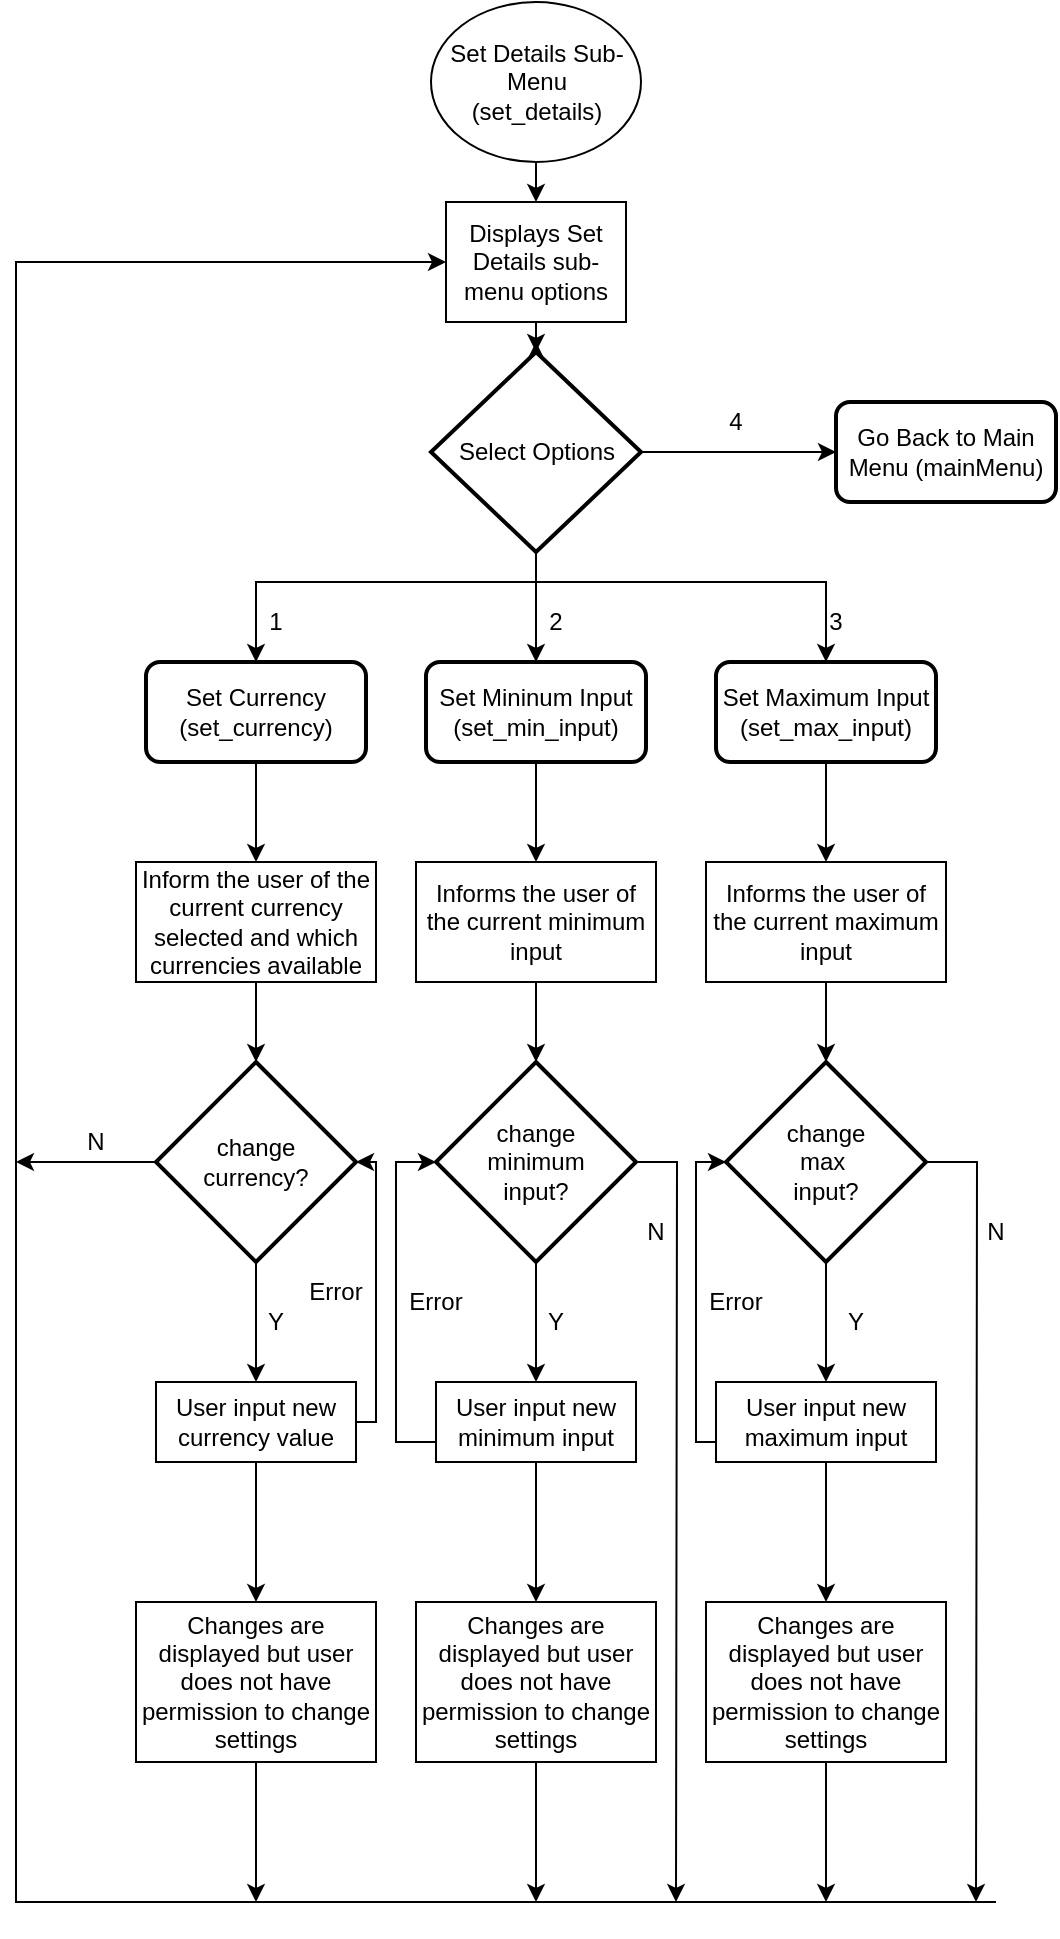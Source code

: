 <mxfile version="14.4.3" type="device"><diagram id="HPRIJuEfY3jmhm2aTb9g" name="Page-1"><mxGraphModel dx="1955" dy="2223" grid="1" gridSize="10" guides="1" tooltips="1" connect="1" arrows="1" fold="1" page="1" pageScale="1" pageWidth="827" pageHeight="1169" math="0" shadow="0"><root><mxCell id="0"/><mxCell id="1" parent="0"/><mxCell id="KQaVAYZAnQhpIH3ACPpM-59" style="edgeStyle=orthogonalEdgeStyle;rounded=0;orthogonalLoop=1;jettySize=auto;html=1;entryX=0;entryY=0.5;entryDx=0;entryDy=0;" edge="1" parent="1" target="KQaVAYZAnQhpIH3ACPpM-1"><mxGeometry relative="1" as="geometry"><mxPoint x="140" y="930" as="sourcePoint"/><Array as="points"><mxPoint x="130" y="110"/></Array></mxGeometry></mxCell><mxCell id="KQaVAYZAnQhpIH3ACPpM-92" style="edgeStyle=orthogonalEdgeStyle;rounded=0;orthogonalLoop=1;jettySize=auto;html=1;exitX=0.5;exitY=0;exitDx=0;exitDy=0;exitPerimeter=0;" edge="1" parent="1" source="KQaVAYZAnQhpIH3ACPpM-9"><mxGeometry relative="1" as="geometry"><mxPoint x="390" y="150" as="targetPoint"/></mxGeometry></mxCell><mxCell id="KQaVAYZAnQhpIH3ACPpM-93" style="edgeStyle=orthogonalEdgeStyle;rounded=0;orthogonalLoop=1;jettySize=auto;html=1;exitX=0.5;exitY=1;exitDx=0;exitDy=0;entryX=0.5;entryY=0;entryDx=0;entryDy=0;entryPerimeter=0;" edge="1" parent="1" source="KQaVAYZAnQhpIH3ACPpM-1" target="KQaVAYZAnQhpIH3ACPpM-9"><mxGeometry relative="1" as="geometry"/></mxCell><mxCell id="KQaVAYZAnQhpIH3ACPpM-1" value="Displays Set Details sub-menu options" style="rounded=0;whiteSpace=wrap;html=1;" vertex="1" parent="1"><mxGeometry x="345" y="80" width="90" height="60" as="geometry"/></mxCell><mxCell id="KQaVAYZAnQhpIH3ACPpM-34" style="edgeStyle=orthogonalEdgeStyle;rounded=0;orthogonalLoop=1;jettySize=auto;html=1;exitX=0.5;exitY=1;exitDx=0;exitDy=0;entryX=0.5;entryY=0;entryDx=0;entryDy=0;" edge="1" parent="1" source="KQaVAYZAnQhpIH3ACPpM-2" target="KQaVAYZAnQhpIH3ACPpM-7"><mxGeometry relative="1" as="geometry"/></mxCell><mxCell id="KQaVAYZAnQhpIH3ACPpM-2" value="&lt;span&gt;Set Maximum Input&lt;br&gt;(set_max_input)&lt;br&gt;&lt;/span&gt;" style="rounded=1;whiteSpace=wrap;html=1;absoluteArcSize=1;arcSize=14;strokeWidth=2;" vertex="1" parent="1"><mxGeometry x="480" y="310" width="110" height="50" as="geometry"/></mxCell><mxCell id="KQaVAYZAnQhpIH3ACPpM-35" style="edgeStyle=orthogonalEdgeStyle;rounded=0;orthogonalLoop=1;jettySize=auto;html=1;exitX=0.5;exitY=1;exitDx=0;exitDy=0;entryX=0.5;entryY=0;entryDx=0;entryDy=0;" edge="1" parent="1" source="KQaVAYZAnQhpIH3ACPpM-3" target="KQaVAYZAnQhpIH3ACPpM-5"><mxGeometry relative="1" as="geometry"/></mxCell><mxCell id="KQaVAYZAnQhpIH3ACPpM-3" value="&lt;span&gt;Set Currency&lt;br&gt;(set_currency)&lt;br&gt;&lt;/span&gt;" style="rounded=1;whiteSpace=wrap;html=1;absoluteArcSize=1;arcSize=14;strokeWidth=2;" vertex="1" parent="1"><mxGeometry x="195" y="310" width="110" height="50" as="geometry"/></mxCell><mxCell id="KQaVAYZAnQhpIH3ACPpM-33" value="" style="edgeStyle=orthogonalEdgeStyle;rounded=0;orthogonalLoop=1;jettySize=auto;html=1;" edge="1" parent="1" source="KQaVAYZAnQhpIH3ACPpM-4" target="KQaVAYZAnQhpIH3ACPpM-6"><mxGeometry relative="1" as="geometry"/></mxCell><mxCell id="KQaVAYZAnQhpIH3ACPpM-4" value="&lt;span&gt;Set Mininum Input&lt;br&gt;(set_min_input)&lt;br&gt;&lt;/span&gt;" style="rounded=1;whiteSpace=wrap;html=1;absoluteArcSize=1;arcSize=14;strokeWidth=2;" vertex="1" parent="1"><mxGeometry x="335" y="310" width="110" height="50" as="geometry"/></mxCell><mxCell id="KQaVAYZAnQhpIH3ACPpM-37" style="edgeStyle=orthogonalEdgeStyle;rounded=0;orthogonalLoop=1;jettySize=auto;html=1;exitX=0.5;exitY=1;exitDx=0;exitDy=0;" edge="1" parent="1" source="KQaVAYZAnQhpIH3ACPpM-5" target="KQaVAYZAnQhpIH3ACPpM-10"><mxGeometry relative="1" as="geometry"/></mxCell><mxCell id="KQaVAYZAnQhpIH3ACPpM-5" value="Inform the user of the current currency selected and which currencies available" style="rounded=0;whiteSpace=wrap;html=1;" vertex="1" parent="1"><mxGeometry x="190" y="410" width="120" height="60" as="geometry"/></mxCell><mxCell id="KQaVAYZAnQhpIH3ACPpM-38" style="edgeStyle=orthogonalEdgeStyle;rounded=0;orthogonalLoop=1;jettySize=auto;html=1;exitX=0.5;exitY=1;exitDx=0;exitDy=0;entryX=0.5;entryY=0;entryDx=0;entryDy=0;entryPerimeter=0;" edge="1" parent="1" source="KQaVAYZAnQhpIH3ACPpM-6" target="KQaVAYZAnQhpIH3ACPpM-11"><mxGeometry relative="1" as="geometry"/></mxCell><mxCell id="KQaVAYZAnQhpIH3ACPpM-6" value="Informs the user of the current minimum input" style="rounded=0;whiteSpace=wrap;html=1;" vertex="1" parent="1"><mxGeometry x="330" y="410" width="120" height="60" as="geometry"/></mxCell><mxCell id="KQaVAYZAnQhpIH3ACPpM-39" style="edgeStyle=orthogonalEdgeStyle;rounded=0;orthogonalLoop=1;jettySize=auto;html=1;exitX=0.5;exitY=1;exitDx=0;exitDy=0;entryX=0.5;entryY=0;entryDx=0;entryDy=0;entryPerimeter=0;" edge="1" parent="1" source="KQaVAYZAnQhpIH3ACPpM-7" target="KQaVAYZAnQhpIH3ACPpM-12"><mxGeometry relative="1" as="geometry"/></mxCell><mxCell id="KQaVAYZAnQhpIH3ACPpM-7" value="Informs the user of the current maximum input" style="rounded=0;whiteSpace=wrap;html=1;" vertex="1" parent="1"><mxGeometry x="475" y="410" width="120" height="60" as="geometry"/></mxCell><mxCell id="KQaVAYZAnQhpIH3ACPpM-8" value="&lt;span&gt;Go Back to Main Menu (mainMenu)&lt;br&gt;&lt;/span&gt;" style="rounded=1;whiteSpace=wrap;html=1;absoluteArcSize=1;arcSize=14;strokeWidth=2;" vertex="1" parent="1"><mxGeometry x="540" y="180" width="110" height="50" as="geometry"/></mxCell><mxCell id="KQaVAYZAnQhpIH3ACPpM-28" style="edgeStyle=orthogonalEdgeStyle;rounded=0;orthogonalLoop=1;jettySize=auto;html=1;exitX=0.5;exitY=1;exitDx=0;exitDy=0;exitPerimeter=0;entryX=0.5;entryY=0;entryDx=0;entryDy=0;" edge="1" parent="1" source="KQaVAYZAnQhpIH3ACPpM-9" target="KQaVAYZAnQhpIH3ACPpM-4"><mxGeometry relative="1" as="geometry"><mxPoint x="390" y="280.0" as="sourcePoint"/></mxGeometry></mxCell><mxCell id="KQaVAYZAnQhpIH3ACPpM-31" style="edgeStyle=orthogonalEdgeStyle;rounded=0;orthogonalLoop=1;jettySize=auto;html=1;exitX=0.5;exitY=1;exitDx=0;exitDy=0;exitPerimeter=0;entryX=0.5;entryY=0;entryDx=0;entryDy=0;" edge="1" parent="1" source="KQaVAYZAnQhpIH3ACPpM-9" target="KQaVAYZAnQhpIH3ACPpM-3"><mxGeometry relative="1" as="geometry"><Array as="points"><mxPoint x="390" y="270"/><mxPoint x="250" y="270"/></Array></mxGeometry></mxCell><mxCell id="KQaVAYZAnQhpIH3ACPpM-32" style="edgeStyle=orthogonalEdgeStyle;rounded=0;orthogonalLoop=1;jettySize=auto;html=1;exitX=0.5;exitY=1;exitDx=0;exitDy=0;exitPerimeter=0;entryX=0.5;entryY=0;entryDx=0;entryDy=0;" edge="1" parent="1" source="KQaVAYZAnQhpIH3ACPpM-9" target="KQaVAYZAnQhpIH3ACPpM-2"><mxGeometry relative="1" as="geometry"><Array as="points"><mxPoint x="390" y="270"/><mxPoint x="535" y="270"/></Array></mxGeometry></mxCell><mxCell id="KQaVAYZAnQhpIH3ACPpM-36" style="edgeStyle=orthogonalEdgeStyle;rounded=0;orthogonalLoop=1;jettySize=auto;html=1;exitX=1;exitY=0.5;exitDx=0;exitDy=0;exitPerimeter=0;" edge="1" parent="1" source="KQaVAYZAnQhpIH3ACPpM-9" target="KQaVAYZAnQhpIH3ACPpM-8"><mxGeometry relative="1" as="geometry"/></mxCell><mxCell id="KQaVAYZAnQhpIH3ACPpM-9" value="Select Options" style="strokeWidth=2;html=1;shape=mxgraph.flowchart.decision;whiteSpace=wrap;" vertex="1" parent="1"><mxGeometry x="337.5" y="155" width="105" height="100" as="geometry"/></mxCell><mxCell id="KQaVAYZAnQhpIH3ACPpM-48" style="edgeStyle=orthogonalEdgeStyle;rounded=0;orthogonalLoop=1;jettySize=auto;html=1;exitX=0.5;exitY=1;exitDx=0;exitDy=0;exitPerimeter=0;entryX=0.5;entryY=0;entryDx=0;entryDy=0;" edge="1" parent="1" source="KQaVAYZAnQhpIH3ACPpM-10" target="KQaVAYZAnQhpIH3ACPpM-43"><mxGeometry relative="1" as="geometry"/></mxCell><mxCell id="KQaVAYZAnQhpIH3ACPpM-64" style="edgeStyle=orthogonalEdgeStyle;rounded=0;orthogonalLoop=1;jettySize=auto;html=1;exitX=0;exitY=0.5;exitDx=0;exitDy=0;exitPerimeter=0;" edge="1" parent="1" source="KQaVAYZAnQhpIH3ACPpM-10"><mxGeometry relative="1" as="geometry"><mxPoint x="130" y="560" as="targetPoint"/></mxGeometry></mxCell><mxCell id="KQaVAYZAnQhpIH3ACPpM-10" value="change &lt;br&gt;currency?" style="strokeWidth=2;html=1;shape=mxgraph.flowchart.decision;whiteSpace=wrap;" vertex="1" parent="1"><mxGeometry x="200" y="510" width="100" height="100" as="geometry"/></mxCell><mxCell id="KQaVAYZAnQhpIH3ACPpM-47" style="edgeStyle=orthogonalEdgeStyle;rounded=0;orthogonalLoop=1;jettySize=auto;html=1;exitX=0.5;exitY=1;exitDx=0;exitDy=0;exitPerimeter=0;" edge="1" parent="1" source="KQaVAYZAnQhpIH3ACPpM-11" target="KQaVAYZAnQhpIH3ACPpM-44"><mxGeometry relative="1" as="geometry"/></mxCell><mxCell id="KQaVAYZAnQhpIH3ACPpM-72" style="edgeStyle=orthogonalEdgeStyle;rounded=0;orthogonalLoop=1;jettySize=auto;html=1;exitX=1;exitY=0.5;exitDx=0;exitDy=0;exitPerimeter=0;" edge="1" parent="1" source="KQaVAYZAnQhpIH3ACPpM-11"><mxGeometry relative="1" as="geometry"><mxPoint x="460" y="930" as="targetPoint"/></mxGeometry></mxCell><mxCell id="KQaVAYZAnQhpIH3ACPpM-11" value="change &lt;br&gt;minimum &lt;br&gt;input?" style="strokeWidth=2;html=1;shape=mxgraph.flowchart.decision;whiteSpace=wrap;" vertex="1" parent="1"><mxGeometry x="340" y="510" width="100" height="100" as="geometry"/></mxCell><mxCell id="KQaVAYZAnQhpIH3ACPpM-46" style="edgeStyle=orthogonalEdgeStyle;rounded=0;orthogonalLoop=1;jettySize=auto;html=1;exitX=0.5;exitY=1;exitDx=0;exitDy=0;exitPerimeter=0;entryX=0.5;entryY=0;entryDx=0;entryDy=0;" edge="1" parent="1" source="KQaVAYZAnQhpIH3ACPpM-12" target="KQaVAYZAnQhpIH3ACPpM-45"><mxGeometry relative="1" as="geometry"/></mxCell><mxCell id="KQaVAYZAnQhpIH3ACPpM-71" style="edgeStyle=orthogonalEdgeStyle;rounded=0;orthogonalLoop=1;jettySize=auto;html=1;exitX=1;exitY=0.5;exitDx=0;exitDy=0;exitPerimeter=0;" edge="1" parent="1" source="KQaVAYZAnQhpIH3ACPpM-12"><mxGeometry relative="1" as="geometry"><mxPoint x="610" y="930" as="targetPoint"/></mxGeometry></mxCell><mxCell id="KQaVAYZAnQhpIH3ACPpM-12" value="change &lt;br&gt;max&amp;nbsp;&lt;br&gt;input?" style="strokeWidth=2;html=1;shape=mxgraph.flowchart.decision;whiteSpace=wrap;" vertex="1" parent="1"><mxGeometry x="485" y="510" width="100" height="100" as="geometry"/></mxCell><mxCell id="KQaVAYZAnQhpIH3ACPpM-91" style="edgeStyle=orthogonalEdgeStyle;rounded=0;orthogonalLoop=1;jettySize=auto;html=1;exitX=0.5;exitY=1;exitDx=0;exitDy=0;entryX=0.5;entryY=0;entryDx=0;entryDy=0;" edge="1" parent="1" source="KQaVAYZAnQhpIH3ACPpM-16" target="KQaVAYZAnQhpIH3ACPpM-1"><mxGeometry relative="1" as="geometry"/></mxCell><mxCell id="KQaVAYZAnQhpIH3ACPpM-16" value="Set Details Sub-Menu&lt;br&gt;(set_details)" style="ellipse;whiteSpace=wrap;html=1;" vertex="1" parent="1"><mxGeometry x="337.5" y="-20" width="105" height="80" as="geometry"/></mxCell><mxCell id="KQaVAYZAnQhpIH3ACPpM-54" style="edgeStyle=orthogonalEdgeStyle;rounded=0;orthogonalLoop=1;jettySize=auto;html=1;exitX=0.5;exitY=1;exitDx=0;exitDy=0;" edge="1" parent="1" source="KQaVAYZAnQhpIH3ACPpM-17"><mxGeometry relative="1" as="geometry"><mxPoint x="250" y="930" as="targetPoint"/></mxGeometry></mxCell><mxCell id="KQaVAYZAnQhpIH3ACPpM-17" value="Changes are displayed but user does not have permission to change settings" style="rounded=0;whiteSpace=wrap;html=1;" vertex="1" parent="1"><mxGeometry x="190" y="780" width="120" height="80" as="geometry"/></mxCell><mxCell id="KQaVAYZAnQhpIH3ACPpM-55" style="edgeStyle=orthogonalEdgeStyle;rounded=0;orthogonalLoop=1;jettySize=auto;html=1;exitX=0.5;exitY=1;exitDx=0;exitDy=0;" edge="1" parent="1" source="KQaVAYZAnQhpIH3ACPpM-21"><mxGeometry relative="1" as="geometry"><mxPoint x="390" y="930" as="targetPoint"/></mxGeometry></mxCell><mxCell id="KQaVAYZAnQhpIH3ACPpM-21" value="Changes are displayed but user does not have permission to change settings" style="rounded=0;whiteSpace=wrap;html=1;" vertex="1" parent="1"><mxGeometry x="330" y="780" width="120" height="80" as="geometry"/></mxCell><mxCell id="KQaVAYZAnQhpIH3ACPpM-56" style="edgeStyle=orthogonalEdgeStyle;rounded=0;orthogonalLoop=1;jettySize=auto;html=1;exitX=0.5;exitY=1;exitDx=0;exitDy=0;" edge="1" parent="1" source="KQaVAYZAnQhpIH3ACPpM-22"><mxGeometry relative="1" as="geometry"><mxPoint x="535" y="930" as="targetPoint"/><Array as="points"><mxPoint x="535" y="910"/><mxPoint x="535" y="910"/></Array></mxGeometry></mxCell><mxCell id="KQaVAYZAnQhpIH3ACPpM-22" value="Changes are displayed but user does not have permission to change settings" style="rounded=0;whiteSpace=wrap;html=1;" vertex="1" parent="1"><mxGeometry x="475" y="780" width="120" height="80" as="geometry"/></mxCell><mxCell id="KQaVAYZAnQhpIH3ACPpM-49" style="edgeStyle=orthogonalEdgeStyle;rounded=0;orthogonalLoop=1;jettySize=auto;html=1;exitX=0.5;exitY=1;exitDx=0;exitDy=0;entryX=0.5;entryY=0;entryDx=0;entryDy=0;" edge="1" parent="1" source="KQaVAYZAnQhpIH3ACPpM-43" target="KQaVAYZAnQhpIH3ACPpM-17"><mxGeometry relative="1" as="geometry"/></mxCell><mxCell id="KQaVAYZAnQhpIH3ACPpM-83" style="edgeStyle=orthogonalEdgeStyle;rounded=0;orthogonalLoop=1;jettySize=auto;html=1;exitX=1;exitY=0.5;exitDx=0;exitDy=0;entryX=1;entryY=0.5;entryDx=0;entryDy=0;entryPerimeter=0;" edge="1" parent="1" source="KQaVAYZAnQhpIH3ACPpM-43" target="KQaVAYZAnQhpIH3ACPpM-10"><mxGeometry relative="1" as="geometry"><Array as="points"><mxPoint x="310" y="690"/><mxPoint x="310" y="560"/></Array></mxGeometry></mxCell><mxCell id="KQaVAYZAnQhpIH3ACPpM-43" value="&lt;span&gt;User input new currency value&lt;/span&gt;" style="rounded=0;whiteSpace=wrap;html=1;" vertex="1" parent="1"><mxGeometry x="200" y="670" width="100" height="40" as="geometry"/></mxCell><mxCell id="KQaVAYZAnQhpIH3ACPpM-50" style="edgeStyle=orthogonalEdgeStyle;rounded=0;orthogonalLoop=1;jettySize=auto;html=1;exitX=0.5;exitY=1;exitDx=0;exitDy=0;entryX=0.5;entryY=0;entryDx=0;entryDy=0;" edge="1" parent="1" source="KQaVAYZAnQhpIH3ACPpM-44" target="KQaVAYZAnQhpIH3ACPpM-21"><mxGeometry relative="1" as="geometry"/></mxCell><mxCell id="KQaVAYZAnQhpIH3ACPpM-66" style="edgeStyle=orthogonalEdgeStyle;rounded=0;orthogonalLoop=1;jettySize=auto;html=1;exitX=0;exitY=0.5;exitDx=0;exitDy=0;entryX=0;entryY=0.5;entryDx=0;entryDy=0;entryPerimeter=0;" edge="1" parent="1" source="KQaVAYZAnQhpIH3ACPpM-44" target="KQaVAYZAnQhpIH3ACPpM-11"><mxGeometry relative="1" as="geometry"><Array as="points"><mxPoint x="320" y="700"/><mxPoint x="320" y="560"/></Array></mxGeometry></mxCell><mxCell id="KQaVAYZAnQhpIH3ACPpM-44" value="User input new minimum input" style="rounded=0;whiteSpace=wrap;html=1;" vertex="1" parent="1"><mxGeometry x="340" y="670" width="100" height="40" as="geometry"/></mxCell><mxCell id="KQaVAYZAnQhpIH3ACPpM-51" style="edgeStyle=orthogonalEdgeStyle;rounded=0;orthogonalLoop=1;jettySize=auto;html=1;exitX=0.5;exitY=1;exitDx=0;exitDy=0;entryX=0.5;entryY=0;entryDx=0;entryDy=0;" edge="1" parent="1" source="KQaVAYZAnQhpIH3ACPpM-45" target="KQaVAYZAnQhpIH3ACPpM-22"><mxGeometry relative="1" as="geometry"/></mxCell><mxCell id="KQaVAYZAnQhpIH3ACPpM-65" style="edgeStyle=orthogonalEdgeStyle;rounded=0;orthogonalLoop=1;jettySize=auto;html=1;exitX=0;exitY=0.5;exitDx=0;exitDy=0;entryX=0;entryY=0.5;entryDx=0;entryDy=0;entryPerimeter=0;" edge="1" parent="1" source="KQaVAYZAnQhpIH3ACPpM-45" target="KQaVAYZAnQhpIH3ACPpM-12"><mxGeometry relative="1" as="geometry"><Array as="points"><mxPoint x="470" y="700"/><mxPoint x="470" y="560"/></Array></mxGeometry></mxCell><mxCell id="KQaVAYZAnQhpIH3ACPpM-45" value="User input new maximum input" style="rounded=0;whiteSpace=wrap;html=1;" vertex="1" parent="1"><mxGeometry x="480" y="670" width="110" height="40" as="geometry"/></mxCell><mxCell id="KQaVAYZAnQhpIH3ACPpM-53" value="" style="shape=link;html=1;width=0;" edge="1" parent="1"><mxGeometry width="100" relative="1" as="geometry"><mxPoint x="140" y="930" as="sourcePoint"/><mxPoint x="620" y="930" as="targetPoint"/></mxGeometry></mxCell><mxCell id="KQaVAYZAnQhpIH3ACPpM-73" value="Y" style="text;html=1;strokeColor=none;fillColor=none;align=center;verticalAlign=middle;whiteSpace=wrap;rounded=0;" vertex="1" parent="1"><mxGeometry x="240" y="630" width="40" height="20" as="geometry"/></mxCell><mxCell id="KQaVAYZAnQhpIH3ACPpM-74" value="Y" style="text;html=1;strokeColor=none;fillColor=none;align=center;verticalAlign=middle;whiteSpace=wrap;rounded=0;" vertex="1" parent="1"><mxGeometry x="530" y="630" width="40" height="20" as="geometry"/></mxCell><mxCell id="KQaVAYZAnQhpIH3ACPpM-75" value="Y" style="text;html=1;strokeColor=none;fillColor=none;align=center;verticalAlign=middle;whiteSpace=wrap;rounded=0;" vertex="1" parent="1"><mxGeometry x="380" y="630" width="40" height="20" as="geometry"/></mxCell><mxCell id="KQaVAYZAnQhpIH3ACPpM-78" value="N" style="text;html=1;strokeColor=none;fillColor=none;align=center;verticalAlign=middle;whiteSpace=wrap;rounded=0;" vertex="1" parent="1"><mxGeometry x="430" y="585" width="40" height="20" as="geometry"/></mxCell><mxCell id="KQaVAYZAnQhpIH3ACPpM-80" value="Error" style="text;html=1;strokeColor=none;fillColor=none;align=center;verticalAlign=middle;whiteSpace=wrap;rounded=0;" vertex="1" parent="1"><mxGeometry x="270" y="620" width="40" height="10" as="geometry"/></mxCell><mxCell id="KQaVAYZAnQhpIH3ACPpM-85" value="Error" style="text;html=1;strokeColor=none;fillColor=none;align=center;verticalAlign=middle;whiteSpace=wrap;rounded=0;" vertex="1" parent="1"><mxGeometry x="470" y="620" width="40" height="20" as="geometry"/></mxCell><mxCell id="KQaVAYZAnQhpIH3ACPpM-87" value="Error" style="text;html=1;strokeColor=none;fillColor=none;align=center;verticalAlign=middle;whiteSpace=wrap;rounded=0;" vertex="1" parent="1"><mxGeometry x="320" y="625" width="40" height="10" as="geometry"/></mxCell><mxCell id="KQaVAYZAnQhpIH3ACPpM-88" value="N" style="text;html=1;strokeColor=none;fillColor=none;align=center;verticalAlign=middle;whiteSpace=wrap;rounded=0;" vertex="1" parent="1"><mxGeometry x="150" y="540" width="40" height="20" as="geometry"/></mxCell><mxCell id="KQaVAYZAnQhpIH3ACPpM-89" value="N" style="text;html=1;strokeColor=none;fillColor=none;align=center;verticalAlign=middle;whiteSpace=wrap;rounded=0;" vertex="1" parent="1"><mxGeometry x="600" y="585" width="40" height="20" as="geometry"/></mxCell><mxCell id="KQaVAYZAnQhpIH3ACPpM-94" value="1" style="text;html=1;strokeColor=none;fillColor=none;align=center;verticalAlign=middle;whiteSpace=wrap;rounded=0;" vertex="1" parent="1"><mxGeometry x="240" y="280" width="40" height="20" as="geometry"/></mxCell><mxCell id="KQaVAYZAnQhpIH3ACPpM-95" value="2" style="text;html=1;strokeColor=none;fillColor=none;align=center;verticalAlign=middle;whiteSpace=wrap;rounded=0;" vertex="1" parent="1"><mxGeometry x="380" y="280" width="40" height="20" as="geometry"/></mxCell><mxCell id="KQaVAYZAnQhpIH3ACPpM-96" value="3" style="text;html=1;strokeColor=none;fillColor=none;align=center;verticalAlign=middle;whiteSpace=wrap;rounded=0;" vertex="1" parent="1"><mxGeometry x="520" y="280" width="40" height="20" as="geometry"/></mxCell><mxCell id="KQaVAYZAnQhpIH3ACPpM-97" value="4" style="text;html=1;strokeColor=none;fillColor=none;align=center;verticalAlign=middle;whiteSpace=wrap;rounded=0;" vertex="1" parent="1"><mxGeometry x="470" y="180" width="40" height="20" as="geometry"/></mxCell></root></mxGraphModel></diagram></mxfile>